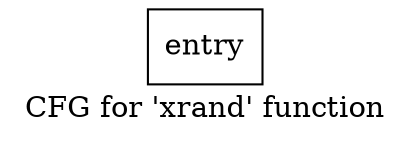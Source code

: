 digraph "CFG for 'xrand' function" {
	label="CFG for 'xrand' function";

	Node0x5f2a620 [shape=record,label="{entry}"];
}
